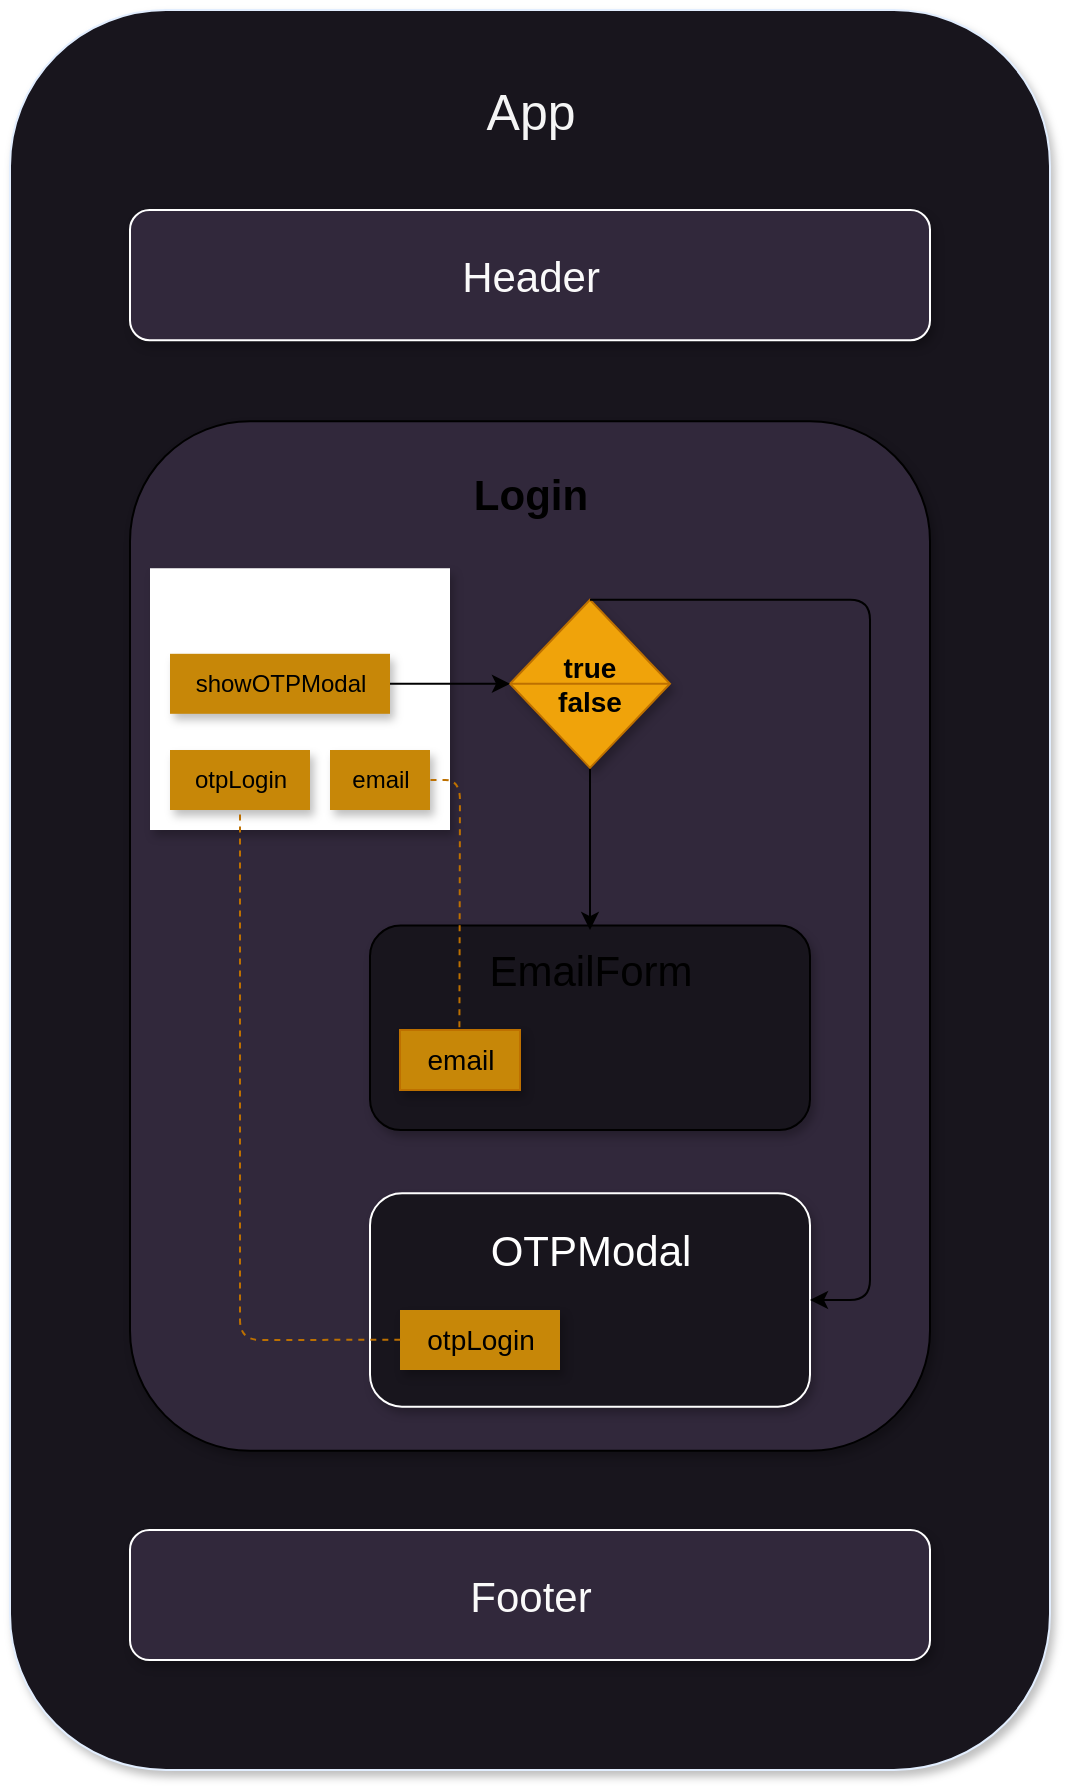 <mxfile>
    <diagram id="89tZDIfjYZVsItWmEL5v" name="Page-1">
        <mxGraphModel dx="1112" dy="712" grid="1" gridSize="10" guides="1" tooltips="1" connect="1" arrows="1" fold="1" page="1" pageScale="1" pageWidth="850" pageHeight="1100" math="0" shadow="0">
            <root>
                <mxCell id="0"/>
                <mxCell id="1" parent="0"/>
                <mxCell id="78" value="" style="group;fillColor=none;fontColor=#000000;strokeColor=none;" parent="1" vertex="1" connectable="0">
                    <mxGeometry x="40" y="20" width="520" height="880" as="geometry"/>
                </mxCell>
                <mxCell id="68" value="" style="rounded=1;whiteSpace=wrap;html=1;shadow=1;glass=0;strokeColor=#E2EEFF;strokeWidth=1;fillColor=#18151d;" parent="78" vertex="1">
                    <mxGeometry width="520" height="880" as="geometry"/>
                </mxCell>
                <mxCell id="69" value="&lt;font style=&quot;font-size: 25px;&quot;&gt;App&lt;/font&gt;" style="text;html=1;align=center;verticalAlign=middle;resizable=0;points=[];autosize=1;strokeColor=none;fillColor=none;fontColor=#F5F5F5;strokeWidth=1;spacing=2;fontSize=21;" parent="78" vertex="1">
                    <mxGeometry x="225" y="29.999" width="70" height="40" as="geometry"/>
                </mxCell>
                <mxCell id="77" value="" style="group;strokeColor=none;" parent="78" vertex="1" connectable="0">
                    <mxGeometry x="60" y="100" width="400" height="65.07" as="geometry"/>
                </mxCell>
                <mxCell id="72" value="" style="rounded=1;whiteSpace=wrap;html=1;shadow=1;glass=0;strokeColor=#FFFFFF;strokeWidth=1;fontSize=21;fontColor=#000000;fillColor=#31283B;" parent="77" vertex="1">
                    <mxGeometry width="400" height="65.07" as="geometry"/>
                </mxCell>
                <mxCell id="74" value="Header" style="text;html=1;align=center;verticalAlign=middle;resizable=0;points=[];autosize=1;strokeColor=none;fillColor=none;fontSize=21;fontColor=#FAFAFA;" parent="77" vertex="1">
                    <mxGeometry x="155" y="12.531" width="90" height="40" as="geometry"/>
                </mxCell>
                <mxCell id="2" value="" style="rounded=1;whiteSpace=wrap;html=1;container=0;shadow=1;fillColor=#31283B;" parent="78" vertex="1">
                    <mxGeometry x="60" y="205.571" width="400" height="514.81" as="geometry"/>
                </mxCell>
                <mxCell id="57" value="" style="rounded=0;whiteSpace=wrap;html=1;shadow=1;strokeColor=none;" parent="78" vertex="1">
                    <mxGeometry x="70" y="279.12" width="150" height="130.88" as="geometry"/>
                </mxCell>
                <mxCell id="3" value="&lt;b style=&quot;font-size: 21px;&quot;&gt;Login&lt;/b&gt;" style="text;html=1;align=center;verticalAlign=middle;resizable=0;points=[];autosize=1;strokeColor=none;fillColor=none;fontSize=21;" parent="78" vertex="1">
                    <mxGeometry x="220" y="221.584" width="80" height="40" as="geometry"/>
                </mxCell>
                <mxCell id="12" value="&lt;font color=&quot;#000000&quot;&gt;otpLogin&lt;/font&gt;" style="text;html=1;align=center;verticalAlign=middle;resizable=0;points=[];autosize=1;strokeColor=none;fillColor=#C78708;container=0;shadow=1;" parent="78" vertex="1">
                    <mxGeometry x="80" y="370.004" width="70" height="30" as="geometry"/>
                </mxCell>
                <mxCell id="11" value="&lt;font color=&quot;#000000&quot;&gt;showOTPModal&lt;/font&gt;" style="text;html=1;align=center;verticalAlign=middle;resizable=0;points=[];autosize=1;strokeColor=none;fillColor=#C78708;container=0;shadow=1;" parent="78" vertex="1">
                    <mxGeometry x="80" y="321.901" width="110" height="30" as="geometry"/>
                </mxCell>
                <mxCell id="10" value="&lt;font color=&quot;#000000&quot;&gt;email&lt;/font&gt;" style="text;html=1;align=center;verticalAlign=middle;resizable=0;points=[];autosize=1;strokeColor=none;fillColor=#C78708;shadow=1;container=0;" parent="78" vertex="1">
                    <mxGeometry x="160" y="370.003" width="50" height="30" as="geometry"/>
                </mxCell>
                <mxCell id="19" value="" style="rounded=1;whiteSpace=wrap;html=1;shadow=1;fillColor=#18151d;container=0;strokeColor=default;" parent="78" vertex="1">
                    <mxGeometry x="180" y="457.72" width="220" height="102.28" as="geometry"/>
                </mxCell>
                <mxCell id="21" value="&lt;font style=&quot;font-size: 14px;&quot;&gt;email&lt;/font&gt;" style="text;html=1;align=center;verticalAlign=middle;resizable=0;points=[];autosize=1;shadow=1;container=0;fillColor=#C78708;strokeColor=#BD7000;fontColor=#000000;" parent="78" vertex="1">
                    <mxGeometry x="195" y="510.002" width="60" height="30" as="geometry"/>
                </mxCell>
                <mxCell id="20" value="&lt;font style=&quot;font-size: 21px;&quot;&gt;EmailForm&lt;/font&gt;" style="text;html=1;align=center;verticalAlign=middle;resizable=0;points=[];autosize=1;strokeColor=none;fillColor=none;container=0;fontSize=15;" parent="78" vertex="1">
                    <mxGeometry x="225" y="460.003" width="130" height="40" as="geometry"/>
                </mxCell>
                <mxCell id="50" value="" style="edgeStyle=none;html=1;" parent="78" source="47" target="20" edge="1">
                    <mxGeometry relative="1" as="geometry"/>
                </mxCell>
                <mxCell id="47" value="&lt;font style=&quot;font-size: 14px;&quot;&gt;&lt;b&gt;true&lt;br&gt;false&lt;/b&gt;&lt;/font&gt;" style="shape=sortShape;perimeter=rhombusPerimeter;whiteSpace=wrap;html=1;shadow=1;fillColor=#f0a30a;fontColor=#000000;strokeColor=#BD7000;" parent="78" vertex="1">
                    <mxGeometry x="250" y="294.875" width="80" height="84.051" as="geometry"/>
                </mxCell>
                <mxCell id="48" style="edgeStyle=none;html=1;entryX=0;entryY=0.5;entryDx=0;entryDy=0;" parent="78" source="11" target="47" edge="1">
                    <mxGeometry relative="1" as="geometry"/>
                </mxCell>
                <mxCell id="42" value="" style="endArrow=none;dashed=1;html=1;exitX=1.005;exitY=0.501;exitDx=0;exitDy=0;exitPerimeter=0;entryX=0.495;entryY=-0.001;entryDx=0;entryDy=0;entryPerimeter=0;fillColor=#f0a30a;strokeColor=#BD7000;" parent="78" source="10" target="21" edge="1">
                    <mxGeometry width="50" height="50" relative="1" as="geometry">
                        <mxPoint x="160" y="405.192" as="sourcePoint"/>
                        <mxPoint x="225" y="489.242" as="targetPoint"/>
                        <Array as="points">
                            <mxPoint x="225" y="385"/>
                        </Array>
                    </mxGeometry>
                </mxCell>
                <mxCell id="58" value="&lt;font style=&quot;font-size: 14px;&quot;&gt;state&lt;/font&gt;" style="text;html=1;align=center;verticalAlign=middle;resizable=0;points=[];autosize=1;strokeColor=none;fillColor=none;fontColor=#FFFFFF;" parent="78" vertex="1">
                    <mxGeometry x="120" y="279.116" width="50" height="30" as="geometry"/>
                </mxCell>
                <mxCell id="62" value="" style="rounded=1;whiteSpace=wrap;html=1;shadow=1;glass=0;strokeColor=#FFFFFF;strokeWidth=1;fillColor=#18151d;" parent="78" vertex="1">
                    <mxGeometry x="180" y="591.64" width="220" height="106.71" as="geometry"/>
                </mxCell>
                <mxCell id="51" style="edgeStyle=none;html=1;exitX=0.5;exitY=0;exitDx=0;exitDy=0;entryX=1;entryY=0.5;entryDx=0;entryDy=0;" parent="78" source="47" target="62" edge="1">
                    <mxGeometry relative="1" as="geometry">
                        <mxPoint x="400" y="665.223" as="targetPoint"/>
                        <Array as="points">
                            <mxPoint x="430" y="294.875"/>
                            <mxPoint x="430" y="645"/>
                        </Array>
                    </mxGeometry>
                </mxCell>
                <mxCell id="63" value="&lt;font style=&quot;font-size: 21px;&quot;&gt;OTPModal&lt;/font&gt;" style="text;html=1;align=center;verticalAlign=middle;resizable=0;points=[];autosize=1;strokeColor=none;fillColor=none;fontColor=#FFFFFF;" parent="78" vertex="1">
                    <mxGeometry x="230" y="599.999" width="120" height="40" as="geometry"/>
                </mxCell>
                <mxCell id="64" value="&lt;font style=&quot;font-size: 14px;&quot;&gt;otpLogin&lt;/font&gt;" style="text;html=1;align=center;verticalAlign=middle;resizable=0;points=[];autosize=1;strokeColor=none;fillColor=#C78708;container=0;shadow=1;fontColor=#000000;" parent="78" vertex="1">
                    <mxGeometry x="195" y="649.998" width="80" height="30" as="geometry"/>
                </mxCell>
                <mxCell id="81" value="" style="endArrow=none;dashed=1;html=1;fontColor=#E8E8E8;entryX=0.5;entryY=0.997;entryDx=0;entryDy=0;entryPerimeter=0;exitX=0.002;exitY=0.496;exitDx=0;exitDy=0;exitPerimeter=0;fillColor=#f0a30a;strokeColor=#BD7000;" edge="1" parent="78" source="64" target="12">
                    <mxGeometry width="50" height="50" relative="1" as="geometry">
                        <mxPoint x="235.16" y="664.878" as="sourcePoint"/>
                        <mxPoint x="155" y="419.914" as="targetPoint"/>
                        <Array as="points">
                            <mxPoint x="115" y="665"/>
                        </Array>
                    </mxGeometry>
                </mxCell>
                <mxCell id="75" value="" style="group" parent="78" vertex="1" connectable="0">
                    <mxGeometry x="60" y="739.998" width="400" height="105.063" as="geometry"/>
                </mxCell>
                <mxCell id="71" value="" style="rounded=1;whiteSpace=wrap;html=1;shadow=1;glass=0;strokeColor=#FFFFFF;strokeWidth=1;fontSize=21;fontColor=#000000;fillColor=#31283B;" parent="75" vertex="1">
                    <mxGeometry y="20" width="400" height="65.06" as="geometry"/>
                </mxCell>
                <mxCell id="73" value="Footer" style="text;html=1;align=center;verticalAlign=middle;resizable=0;points=[];autosize=1;strokeColor=none;fillColor=none;fontSize=21;fontColor=#FAFAFA;" parent="75" vertex="1">
                    <mxGeometry x="160" y="32.529" width="80" height="40" as="geometry"/>
                </mxCell>
            </root>
        </mxGraphModel>
    </diagram>
</mxfile>